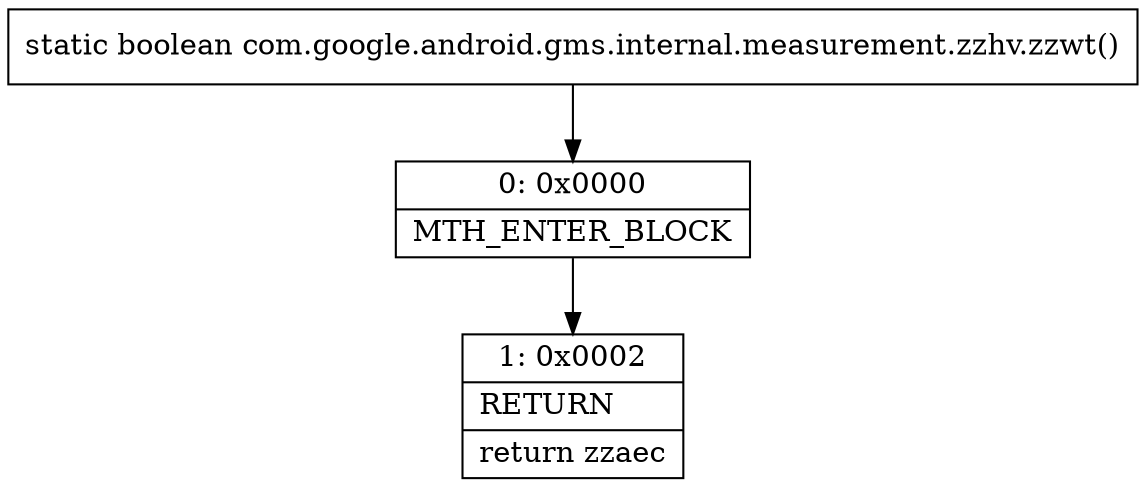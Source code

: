 digraph "CFG forcom.google.android.gms.internal.measurement.zzhv.zzwt()Z" {
Node_0 [shape=record,label="{0\:\ 0x0000|MTH_ENTER_BLOCK\l}"];
Node_1 [shape=record,label="{1\:\ 0x0002|RETURN\l|return zzaec\l}"];
MethodNode[shape=record,label="{static boolean com.google.android.gms.internal.measurement.zzhv.zzwt() }"];
MethodNode -> Node_0;
Node_0 -> Node_1;
}

